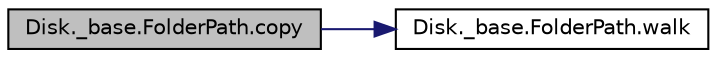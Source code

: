 digraph "Disk._base.FolderPath.copy"
{
 // INTERACTIVE_SVG=YES
  bgcolor="transparent";
  edge [fontname="Helvetica",fontsize="10",labelfontname="Helvetica",labelfontsize="10"];
  node [fontname="Helvetica",fontsize="10",shape=record];
  rankdir="LR";
  Node1 [label="Disk._base.FolderPath.copy",height=0.2,width=0.4,color="black", fillcolor="grey75", style="filled" fontcolor="black"];
  Node1 -> Node2 [color="midnightblue",fontsize="10",style="solid",fontname="Helvetica"];
  Node2 [label="Disk._base.FolderPath.walk",height=0.2,width=0.4,color="black",URL="$class_disk_1_1__base_1_1_folder_path.html#a8f566c7282b023974ccf63d4d9a174ab"];
}
